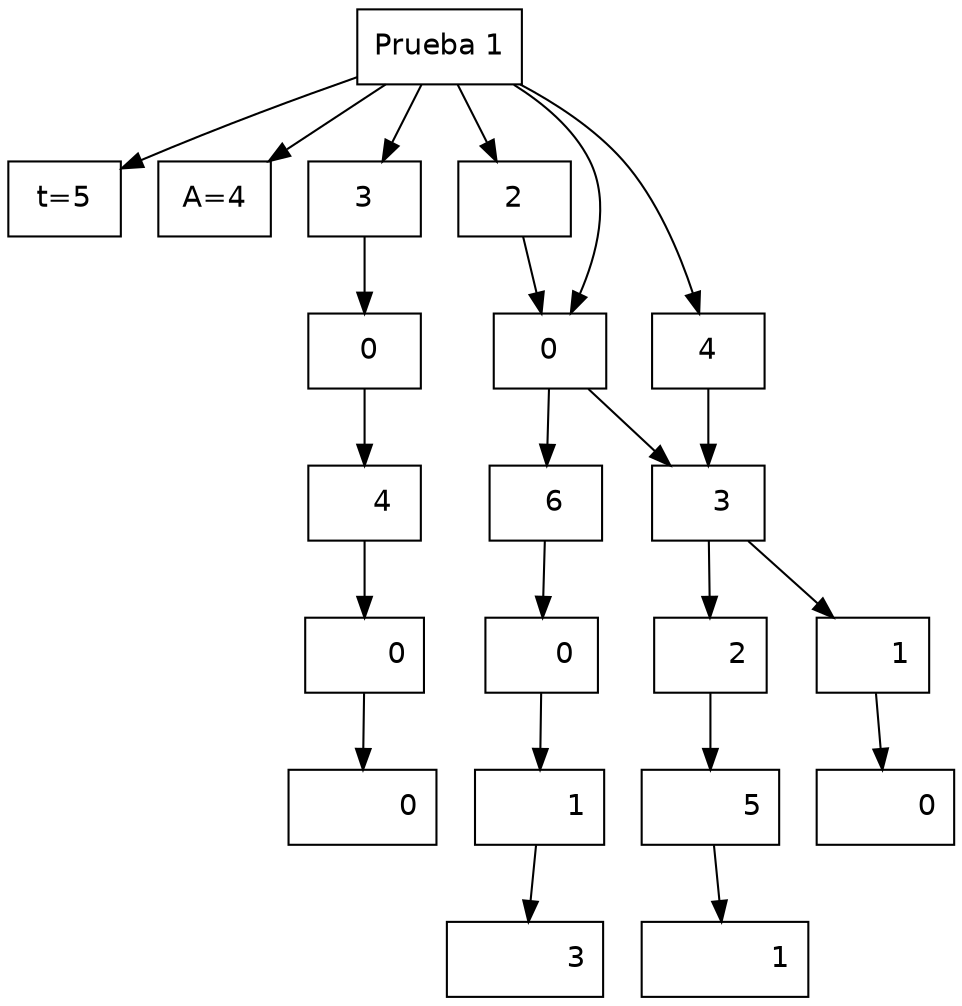 digraph structs {
	node [fontname=Helvetica shape=record]
	"Prueba 1" [label="Prueba 1"]
	"Prueba 1" -> "t=5"
	"Prueba 1" -> "A=4"
	"Prueba 1" -> 2
	"Prueba 1" -> 3
	"Prueba 1" -> 0
	"Prueba 1" -> 4
	2 -> 0
	3 -> " 0"
	0 -> "  6"
	4 -> "   3"
	0 -> "   3"
	" 0" -> "    4"
	"  6" -> "     0"
	"   3" -> "      2"
	"   3" -> "      1"
	"    4" -> "       0"
	"     0" -> "        1"
	"      2" -> "         5"
	"      1" -> "         0"
	"       0" -> "          0"
	"        1" -> "           3"
	"         5" -> "            1"
}

